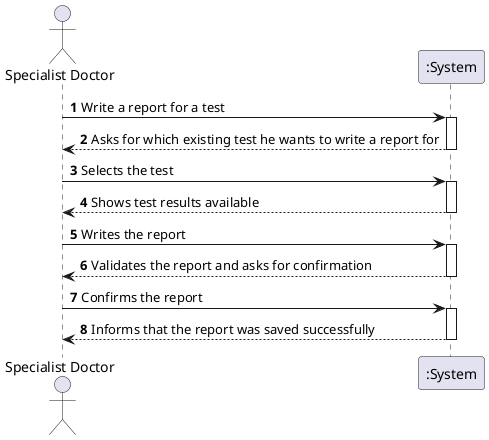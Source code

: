 @startuml
autonumber

actor "Specialist Doctor" as SD

participant ":System" as SYSTEM

SD -> SYSTEM : Write a report for a test
activate SYSTEM
SYSTEM --> SD : Asks for which existing test he wants to write a report for
deactivate SYSTEM

SD -> SYSTEM : Selects the test
activate SYSTEM
SYSTEM --> SD : Shows test results available
deactivate SYSTEM

SD -> SYSTEM : Writes the report
activate SYSTEM
SYSTEM --> SD : Validates the report and asks for confirmation
deactivate SYSTEM

SD -> SYSTEM : Confirms the report
activate SYSTEM
SYSTEM --> SD : Informs that the report was saved successfully
deactivate SYSTEM
@enduml